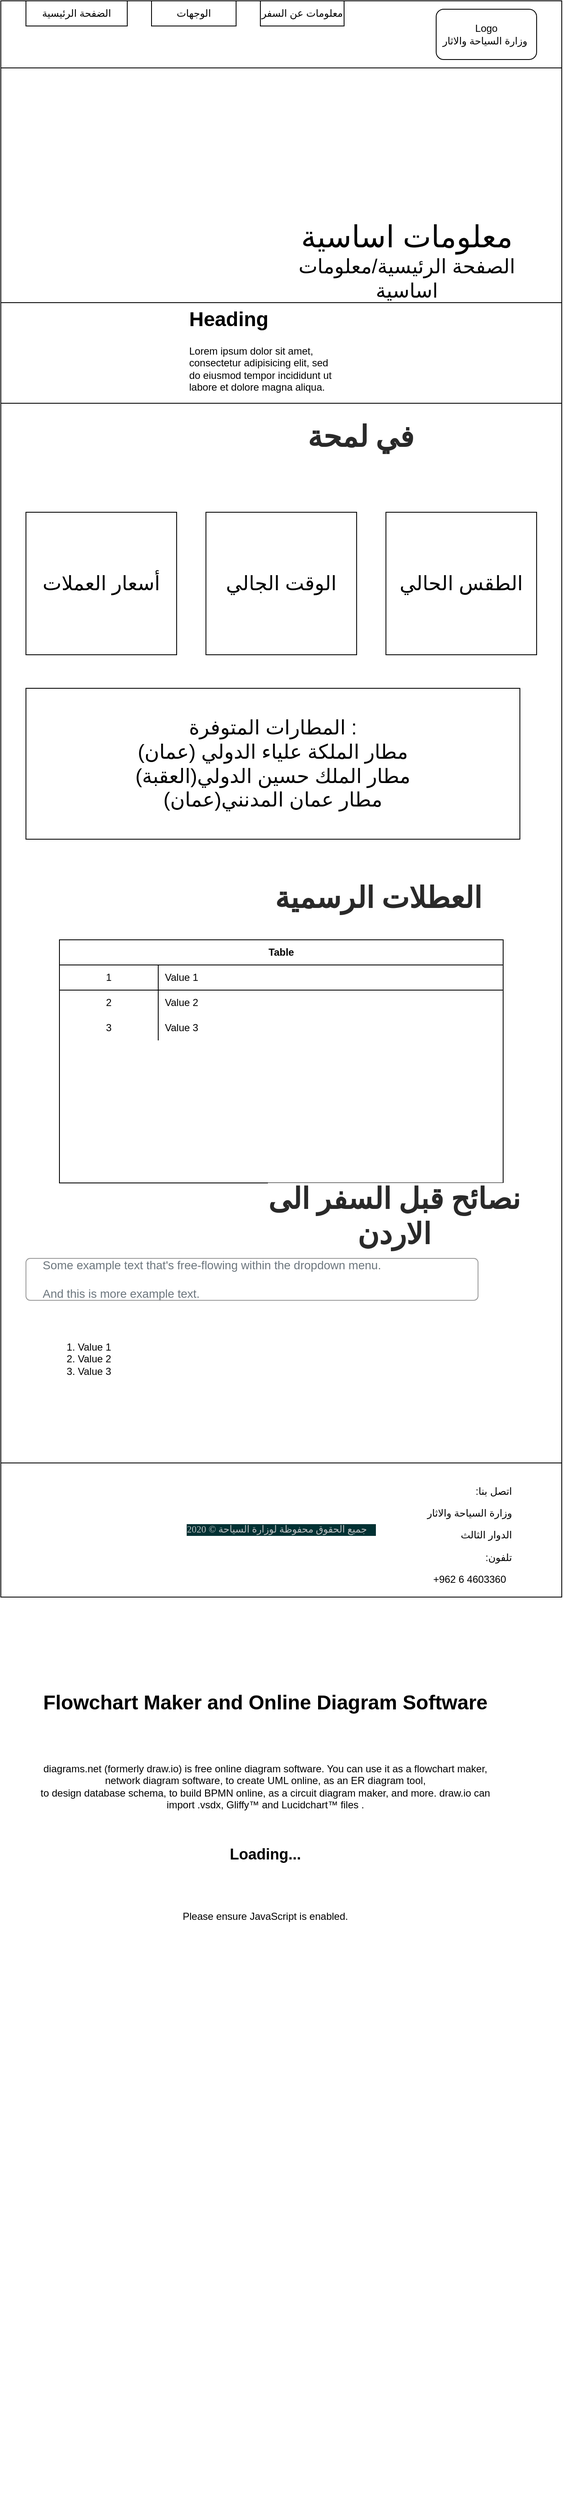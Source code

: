 <mxfile version="13.6.2" type="device"><diagram id="JNlzu4Xr3FaPNPKi71Lb" name="Page-1"><mxGraphModel dx="1038" dy="1668" grid="1" gridSize="10" guides="1" tooltips="1" connect="1" arrows="1" fold="1" page="1" pageScale="1" pageWidth="827" pageHeight="1169" math="0" shadow="0"><root><mxCell id="0"/><mxCell id="1" parent="0"/><mxCell id="hE1jJDtbksWJS3IIkHhi-1" value="" style="rounded=0;whiteSpace=wrap;html=1;" parent="1" vertex="1"><mxGeometry x="80" y="-150" width="670" height="1270" as="geometry"/></mxCell><mxCell id="hE1jJDtbksWJS3IIkHhi-2" value="" style="rounded=0;whiteSpace=wrap;html=1;fontStyle=1" parent="1" vertex="1"><mxGeometry x="80" y="-150" width="670" height="1900" as="geometry"/></mxCell><mxCell id="hE1jJDtbksWJS3IIkHhi-3" value="" style="rounded=0;whiteSpace=wrap;html=1;" parent="1" vertex="1"><mxGeometry x="80" y="-150" width="670" height="80" as="geometry"/></mxCell><mxCell id="hE1jJDtbksWJS3IIkHhi-4" value="الضفحة الرئيسية" style="rounded=0;whiteSpace=wrap;html=1;" parent="1" vertex="1"><mxGeometry x="110" y="-150" width="121" height="30" as="geometry"/></mxCell><mxCell id="hE1jJDtbksWJS3IIkHhi-5" value="معلومات عن السفر" style="rounded=0;whiteSpace=wrap;html=1;" parent="1" vertex="1"><mxGeometry x="390" y="-150" width="100" height="30" as="geometry"/></mxCell><mxCell id="hE1jJDtbksWJS3IIkHhi-6" value="الوجهات" style="rounded=0;whiteSpace=wrap;html=1;" parent="1" vertex="1"><mxGeometry x="260" y="-150" width="101" height="30" as="geometry"/></mxCell><mxCell id="hE1jJDtbksWJS3IIkHhi-7" value="Logo&lt;br&gt;وزارة السياحة والاثار&amp;nbsp;" style="rounded=1;whiteSpace=wrap;html=1;" parent="1" vertex="1"><mxGeometry x="600" y="-140" width="120" height="60" as="geometry"/></mxCell><mxCell id="hE1jJDtbksWJS3IIkHhi-9" value="" style="rounded=0;whiteSpace=wrap;html=1;" parent="1" vertex="1"><mxGeometry x="80" y="-70" width="670" height="280" as="geometry"/></mxCell><mxCell id="hE1jJDtbksWJS3IIkHhi-10" value="&lt;font&gt;&lt;span style=&quot;font-size: 36px&quot;&gt;معلومات اساسية&lt;/span&gt;&lt;br&gt;&lt;font style=&quot;font-size: 24px&quot;&gt;الصفحة الرئيسية/&lt;/font&gt;&lt;/font&gt;&lt;font style=&quot;font-size: 24px&quot;&gt;معلومات &lt;/font&gt;&lt;font&gt;&lt;font style=&quot;font-size: 24px&quot;&gt;اساسية&lt;/font&gt;&lt;br&gt;&lt;/font&gt;" style="text;html=1;strokeColor=none;fillColor=none;align=center;verticalAlign=middle;whiteSpace=wrap;rounded=0;" parent="1" vertex="1"><mxGeometry x="420" y="120" width="290" height="80" as="geometry"/></mxCell><mxCell id="hE1jJDtbksWJS3IIkHhi-11" value="" style="rounded=0;whiteSpace=wrap;html=1;" parent="1" vertex="1"><mxGeometry x="80" y="210" width="670" height="120" as="geometry"/></mxCell><mxCell id="hE1jJDtbksWJS3IIkHhi-12" value="&lt;h1&gt;Heading&lt;/h1&gt;&lt;p&gt;Lorem ipsum dolor sit amet, consectetur adipisicing elit, sed do eiusmod tempor incididunt ut labore et dolore magna aliqua.&lt;/p&gt;" style="text;html=1;strokeColor=none;fillColor=none;spacing=5;spacingTop=-20;whiteSpace=wrap;overflow=hidden;rounded=0;" parent="1" vertex="1"><mxGeometry x="300" y="210" width="190" height="120" as="geometry"/></mxCell><mxCell id="hE1jJDtbksWJS3IIkHhi-13" value="&lt;span style=&quot;font-family: &amp;#34;cairo bold&amp;#34; ; font-size: 35px ; font-weight: 700 ; background-color: rgb(255 , 255 , 255)&quot;&gt;&lt;font color=&quot;#292929&quot;&gt;في لمحة&lt;/font&gt;&lt;/span&gt;" style="text;html=1;strokeColor=none;fillColor=none;align=center;verticalAlign=middle;whiteSpace=wrap;rounded=0;" parent="1" vertex="1"><mxGeometry x="340" y="360" width="340" height="20" as="geometry"/></mxCell><mxCell id="hE1jJDtbksWJS3IIkHhi-14" value="&lt;font style=&quot;font-size: 24px&quot;&gt;الطقس الحالي&lt;/font&gt;" style="rounded=0;whiteSpace=wrap;html=1;" parent="1" vertex="1"><mxGeometry x="540" y="460" width="180" height="170" as="geometry"/></mxCell><mxCell id="hE1jJDtbksWJS3IIkHhi-16" value="&lt;font style=&quot;font-size: 24px&quot;&gt;الوقت الجالي&lt;/font&gt;" style="rounded=0;whiteSpace=wrap;html=1;" parent="1" vertex="1"><mxGeometry x="325" y="460" width="180" height="170" as="geometry"/></mxCell><mxCell id="hE1jJDtbksWJS3IIkHhi-17" value="&lt;font style=&quot;font-size: 24px&quot;&gt;أسعار العملات&lt;/font&gt;" style="rounded=0;whiteSpace=wrap;html=1;" parent="1" vertex="1"><mxGeometry x="110" y="460" width="180" height="170" as="geometry"/></mxCell><mxCell id="hE1jJDtbksWJS3IIkHhi-18" value="&lt;font style=&quot;font-size: 24px&quot;&gt;المطارات المتوفرة :&lt;br&gt;مطار الملكة علياء الدولي (عمان)&lt;br&gt;مطار الملك حسين الدولي(العقبة)&lt;br&gt;مطار عمان المدنني(عمان)&lt;/font&gt;" style="rounded=0;whiteSpace=wrap;html=1;" parent="1" vertex="1"><mxGeometry x="110" y="670" width="590" height="180" as="geometry"/></mxCell><mxCell id="hE1jJDtbksWJS3IIkHhi-20" value="&lt;font color=&quot;#292929&quot; face=&quot;cairo bold&quot;&gt;&lt;span style=&quot;font-size: 35px ; background-color: rgb(255 , 255 , 255)&quot;&gt;&lt;b&gt;العطلات الرسمية&lt;/b&gt;&lt;/span&gt;&lt;/font&gt;" style="text;html=1;strokeColor=none;fillColor=none;align=center;verticalAlign=middle;whiteSpace=wrap;rounded=0;" parent="1" vertex="1"><mxGeometry x="361" y="910" width="340" height="20" as="geometry"/></mxCell><mxCell id="hE1jJDtbksWJS3IIkHhi-21" value="Table" style="shape=table;html=1;whiteSpace=wrap;startSize=30;container=1;collapsible=0;childLayout=tableLayout;fixedRows=1;rowLines=0;fontStyle=1;align=center;" parent="1" vertex="1"><mxGeometry x="150" y="970" width="530" height="290" as="geometry"/></mxCell><mxCell id="hE1jJDtbksWJS3IIkHhi-22" value="" style="shape=partialRectangle;html=1;whiteSpace=wrap;collapsible=0;dropTarget=0;pointerEvents=0;fillColor=none;top=0;left=0;bottom=1;right=0;points=[[0,0.5],[1,0.5]];portConstraint=eastwest;" parent="hE1jJDtbksWJS3IIkHhi-21" vertex="1"><mxGeometry y="30" width="530" height="30" as="geometry"/></mxCell><mxCell id="hE1jJDtbksWJS3IIkHhi-23" value="1" style="shape=partialRectangle;html=1;whiteSpace=wrap;connectable=0;fillColor=none;top=0;left=0;bottom=0;right=0;overflow=hidden;" parent="hE1jJDtbksWJS3IIkHhi-22" vertex="1"><mxGeometry width="118" height="30" as="geometry"/></mxCell><mxCell id="hE1jJDtbksWJS3IIkHhi-24" value="Value 1" style="shape=partialRectangle;html=1;whiteSpace=wrap;connectable=0;fillColor=none;top=0;left=0;bottom=0;right=0;align=left;spacingLeft=6;overflow=hidden;" parent="hE1jJDtbksWJS3IIkHhi-22" vertex="1"><mxGeometry x="118" width="412" height="30" as="geometry"/></mxCell><mxCell id="hE1jJDtbksWJS3IIkHhi-25" value="" style="shape=partialRectangle;html=1;whiteSpace=wrap;collapsible=0;dropTarget=0;pointerEvents=0;fillColor=none;top=0;left=0;bottom=0;right=0;points=[[0,0.5],[1,0.5]];portConstraint=eastwest;" parent="hE1jJDtbksWJS3IIkHhi-21" vertex="1"><mxGeometry y="60" width="530" height="30" as="geometry"/></mxCell><mxCell id="hE1jJDtbksWJS3IIkHhi-26" value="2" style="shape=partialRectangle;html=1;whiteSpace=wrap;connectable=0;fillColor=none;top=0;left=0;bottom=0;right=0;overflow=hidden;" parent="hE1jJDtbksWJS3IIkHhi-25" vertex="1"><mxGeometry width="118" height="30" as="geometry"/></mxCell><mxCell id="hE1jJDtbksWJS3IIkHhi-27" value="Value 2" style="shape=partialRectangle;html=1;whiteSpace=wrap;connectable=0;fillColor=none;top=0;left=0;bottom=0;right=0;align=left;spacingLeft=6;overflow=hidden;" parent="hE1jJDtbksWJS3IIkHhi-25" vertex="1"><mxGeometry x="118" width="412" height="30" as="geometry"/></mxCell><mxCell id="hE1jJDtbksWJS3IIkHhi-28" value="" style="shape=partialRectangle;html=1;whiteSpace=wrap;collapsible=0;dropTarget=0;pointerEvents=0;fillColor=none;top=0;left=0;bottom=0;right=0;points=[[0,0.5],[1,0.5]];portConstraint=eastwest;" parent="hE1jJDtbksWJS3IIkHhi-21" vertex="1"><mxGeometry y="90" width="530" height="30" as="geometry"/></mxCell><mxCell id="hE1jJDtbksWJS3IIkHhi-29" value="3" style="shape=partialRectangle;html=1;whiteSpace=wrap;connectable=0;fillColor=none;top=0;left=0;bottom=0;right=0;overflow=hidden;" parent="hE1jJDtbksWJS3IIkHhi-28" vertex="1"><mxGeometry width="118" height="30" as="geometry"/></mxCell><mxCell id="hE1jJDtbksWJS3IIkHhi-30" value="Value 3" style="shape=partialRectangle;html=1;whiteSpace=wrap;connectable=0;fillColor=none;top=0;left=0;bottom=0;right=0;align=left;spacingLeft=6;overflow=hidden;" parent="hE1jJDtbksWJS3IIkHhi-28" vertex="1"><mxGeometry x="118" width="412" height="30" as="geometry"/></mxCell><mxCell id="hE1jJDtbksWJS3IIkHhi-31" value="&lt;span style=&quot;font-family: &amp;#34;cairo bold&amp;#34; ; font-size: 35px ; font-weight: 700 ; background-color: rgb(255 , 255 , 255)&quot;&gt;&lt;font color=&quot;#292929&quot;&gt;نصائح قبل السفر الى الاردن&lt;/font&gt;&lt;/span&gt;" style="text;html=1;strokeColor=none;fillColor=none;align=center;verticalAlign=middle;whiteSpace=wrap;rounded=0;" parent="1" vertex="1"><mxGeometry x="380" y="1290" width="340" height="20" as="geometry"/></mxCell><mxCell id="hE1jJDtbksWJS3IIkHhi-32" value="Some example text that's free-flowing within the dropdown menu.&lt;br style=&quot;font-size: 14px&quot;&gt;&lt;br style=&quot;font-size: 14px&quot;&gt;And this is more example text." style="html=1;shadow=0;dashed=0;shape=mxgraph.bootstrap.rrect;rSize=5;strokeColor=#999999;strokeWidth=1;fillColor=#FFFFFF;fontColor=#6C767D;whiteSpace=wrap;align=left;verticalAlign=middle;spacingLeft=10;fontSize=14;spacing=10;" parent="1" vertex="1"><mxGeometry x="110" y="1350" width="540" height="50" as="geometry"/></mxCell><mxCell id="hE1jJDtbksWJS3IIkHhi-34" value="&lt;ol&gt;&lt;li&gt;Value 1&lt;/li&gt;&lt;li&gt;Value 2&lt;/li&gt;&lt;li&gt;Value 3&lt;/li&gt;&lt;/ol&gt;" style="text;strokeColor=none;fillColor=none;html=1;whiteSpace=wrap;verticalAlign=middle;overflow=hidden;rotation=0;" parent="1" vertex="1"><mxGeometry x="130" y="1420" width="490" height="100" as="geometry"/></mxCell><mxCell id="hE1jJDtbksWJS3IIkHhi-36" value="&lt;div class=&quot;sct-copyright&quot; style=&quot;box-sizing: border-box ; color: rgb(189 , 190 , 192) ; float: right ; padding-left: 0px ; padding-right: 0.9em ; font-family: &amp;#34;newfont&amp;#34; ; font-size: 11.52px ; text-align: left ; background-color: rgb(1 , 49 , 51)&quot;&gt;جميع الحقوق محفوظة لوزارة السياحة ©&amp;nbsp;2020&lt;/div&gt;&lt;div&gt;&lt;br&gt;&lt;/div&gt;" style="rounded=0;whiteSpace=wrap;html=1;" parent="1" vertex="1"><mxGeometry x="80" y="1594" width="670" height="160" as="geometry"/></mxCell><mxCell id="hE1jJDtbksWJS3IIkHhi-37" value="&lt;p class=&quot;MsoNormal&quot; align=&quot;right&quot; style=&quot;text-align: right&quot;&gt;&lt;span lang=&quot;AR-SA&quot; dir=&quot;RTL&quot; style=&quot;font-family: &amp;#34;arial&amp;#34; , sans-serif&quot;&gt;&lt;span style=&quot;background-color: rgb(255 , 255 , 255)&quot;&gt;اتصل بنا:&lt;/span&gt;&lt;span style=&quot;background-color: yellow&quot;&gt;&lt;/span&gt;&lt;/span&gt;&lt;/p&gt;&lt;p class=&quot;MsoNormal&quot; align=&quot;right&quot; style=&quot;text-align: right&quot;&gt;&lt;span lang=&quot;AR-SA&quot; dir=&quot;RTL&quot; style=&quot;font-family: &amp;#34;arial&amp;#34; , sans-serif&quot;&gt;&lt;span style=&quot;background-color: rgb(255 , 255 , 255)&quot;&gt;وزارة السياحة والاثار&lt;/span&gt;&lt;/span&gt;&lt;/p&gt;&lt;p class=&quot;MsoNormal&quot; align=&quot;right&quot; style=&quot;text-align: right&quot;&gt;&lt;span lang=&quot;AR-SA&quot; dir=&quot;RTL&quot; style=&quot;font-family: &amp;#34;arial&amp;#34; , sans-serif&quot;&gt;&lt;span style=&quot;background-color: rgb(255 , 255 , 255)&quot;&gt;الدوار الثالث&amp;nbsp;&lt;/span&gt;&lt;/span&gt;&lt;/p&gt;&lt;p class=&quot;MsoNormal&quot; align=&quot;right&quot; style=&quot;text-align: right&quot;&gt;&lt;span lang=&quot;AR-SA&quot; dir=&quot;RTL&quot; style=&quot;font-family: &amp;#34;arial&amp;#34; , sans-serif&quot;&gt;&lt;span style=&quot;background-color: rgb(255 , 255 , 255)&quot;&gt;تلفون:&lt;/span&gt;&lt;/span&gt;&lt;/p&gt;&lt;span style=&quot;line-height: 107% ; font-family: &amp;#34;arial&amp;#34; , sans-serif&quot;&gt;&lt;font style=&quot;font-size: 12px&quot;&gt;+962 6 4603360&lt;/font&gt;&lt;/span&gt;" style="text;html=1;strokeColor=none;fillColor=none;align=center;verticalAlign=middle;whiteSpace=wrap;rounded=0;" parent="1" vertex="1"><mxGeometry x="560" y="1609" width="160" height="130" as="geometry"/></mxCell><mxCell id="OHy2hrkIZlIpVGqFlEEJ-1" value="&lt;!--[if IE]&gt;&lt;meta http-equiv=&quot;X-UA-Compatible&quot; content=&quot;IE=5&quot; &gt;&lt;![endif]--&gt;&#10;&lt;!DOCTYPE html&gt;&#10;&lt;html&gt;&#10;&lt;head&gt;&#10;    &lt;title&gt;Flowchart Maker &amp;amp; Online Diagram Software&lt;/title&gt;&#10;    &lt;meta charset=&quot;utf-8&quot;/&gt;&#10;    &lt;meta http-equiv=&quot;Content-Type&quot; content=&quot;text/html; charset=UTF-8&quot;&gt;&#10;    &lt;!-- Native File System API V2 token for *.draw.io expires 14 Sep 2020 --&gt;&#10;    &lt;meta http-equiv=&quot;origin-trial&quot; content=&quot;AjgaLuh8yrlyGy6ral+WSzM7W13vqpZtL8+jrAmt90ok8cbP+sguPv0rNRnsOCiNJHEoyro6qcMav8NaR/dkwg8AAABleyJvcmlnaW4iOiJodHRwczovL2RyYXcuaW86NDQzIiwiZmVhdHVyZSI6Ik5hdGl2ZUZpbGVTeXN0ZW0yIiwiZXhwaXJ5IjoxNjAwMDkyNzkxLCJpc1N1YmRvbWFpbiI6dHJ1ZX0=&quot;&gt;&#10;    &lt;!-- Native File System API V2 token for *.diagrams.net expires 14 Sep 2020 --&gt;&#10;    &lt;meta http-equiv=&quot;origin-trial&quot; content=&quot;Al+1VXUPny629kRmXY/uWBBSXzZM4IUbLeErqn2bN/qNK/luCdHD0Lh7I4TQ/jbPxBkBMeI04U/aHBAYhurakAMAAABqeyJvcmlnaW4iOiJodHRwczovL2RpYWdyYW1zLm5ldDo0NDMiLCJmZWF0dXJlIjoiTmF0aXZlRmlsZVN5c3RlbTIiLCJleHBpcnkiOjE2MDAwOTI4MTksImlzU3ViZG9tYWluIjp0cnVlfQ==&quot;&gt;&#10;    &lt;meta name=&quot;Description&quot; content=&quot;diagrams.net is free online diagram software for making flowcharts, process diagrams, org charts, UML, ER and network diagrams&quot;&gt;&#10;    &lt;meta name=&quot;Keywords&quot; content=&quot;diagram, online, flow chart, flowchart maker, uml, erd&quot;&gt;&#10;    &lt;meta itemprop=&quot;name&quot; content=&quot;diagrams.net - free flowchart maker and diagrams online&quot;&gt;&#10;&#9;&lt;meta itemprop=&quot;description&quot; content=&quot;diagrams.net is a free online diagramming application  and flowchart maker . You can use it to create UML, entity relationship,&#10;&#9;&#9;org charts, BPMN and BPM, database schema and networks. Also possible are telecommunication network, workflow, flowcharts, maps overlays and GIS, electronic &#10;&#9;&#9;circuit and social network diagrams.&quot;&gt;&#10;&#9;&lt;meta itemprop=&quot;image&quot; content=&quot;https://lh4.googleusercontent.com/-cLKEldMbT_E/Tx8qXDuw6eI/AAAAAAAAAAs/Ke0pnlk8Gpg/w500-h344-k/BPMN%2Bdiagram%2Brc2f.png&quot;&gt;&#10;    &lt;meta name=&quot;viewport&quot; content=&quot;width=device-width, initial-scale=1.0, maximum-scale=1.0, user-scalable=no&quot;&gt;&#10;&#9;&lt;meta name=&quot;msapplication-config&quot; content=&quot;images/browserconfig.xml&quot;&gt;&#10;    &lt;meta name=&quot;mobile-web-app-capable&quot; content=&quot;yes&quot;&gt;&#10;&#9;&lt;meta name=&quot;theme-color&quot; content=&quot;#d89000&quot;&gt;&#10;&#9;&lt;script type=&quot;text/javascript&quot;&gt;&#10;&#9;&#9;/**&#10;&#9;&#9; * URL Parameters and protocol description are here:&#10;&#9;&#9; *&#10;&#9;&#9; * https://desk.draw.io/support/solutions/articles/16000042546-what-url-parameters-are-supported&#10;&#9;&#9; *&#10;&#9;&#9; * Parameters for developers:&#10;&#9;&#9; *&#10;&#9;&#9; * - dev=1: For developers only&#10;&#9;&#9; * - test=1: For developers only&#10;&#9;&#9; * - export=URL for export: For developers only&#10;&#9;&#9; * - ignoremime=1: For developers only (see DriveClient.js). Use Cmd-S to override mime.&#10;&#9;&#9; * - createindex=1: For developers only (see etc/build/README)&#10;&#9;&#9; * - filesupport=0: For developers only (see Editor.js in core)&#10;&#9;&#9; * - savesidebar=1: For developers only (see Sidebar.js)&#10;&#9;&#9; * - pages=1: For developers only (see Pages.js)&#10;&#9;&#9; * - lic=email: For developers only (see LicenseServlet.java)&#10;&#9;&#9; * --&#10;&#9;&#9; * - networkshapes=1: For testing network shapes (temporary)&#10;&#9;&#9; */&#10;&#9;&#9;var urlParams = (function()&#10;&#9;&#9;{&#10;&#9;&#9;&#9;var result = new Object();&#10;&#9;&#9;&#9;var params = window.location.search.slice(1).split('&amp;');&#10;&#9;&#9;&#9;&#10;&#9;&#9;&#9;for (var i = 0; i &lt; params.length; i++)&#10;&#9;&#9;&#9;{&#10;&#9;&#9;&#9;&#9;idx = params[i].indexOf('=');&#10;&#9;&#9;&#9;&#9;&#10;&#9;&#9;&#9;&#9;if (idx &gt; 0)&#10;&#9;&#9;&#9;&#9;{&#10;&#9;&#9;&#9;&#9;&#9;result[params[i].substring(0, idx)] = params[i].substring(idx + 1);&#10;&#9;&#9;&#9;&#9;}&#10;&#9;&#9;&#9;}&#10;&#9;&#9;&#9;&#10;&#9;&#9;&#9;return result;&#10;&#9;&#9;})();&#10;&#9;&#9;&#10;&#9;&#9;// Forces CDN caches by passing URL parameters via URL hash&#10;&#9;&#9;if (window.location.hash != null &amp;&amp; window.location.hash.substring(0, 2) == '#P')&#10;&#9;&#9;{&#10;&#9;&#9;&#9;try&#10;&#9;&#9;&#9;{&#10;&#9;&#9;&#9;&#9;urlParams = JSON.parse(decodeURIComponent(window.location.hash.substring(2)));&#10;&#9;&#9;&#9;&#9;&#10;&#9;&#9;&#9;&#9;if (urlParams.hash != null)&#10;&#9;&#9;&#9;&#9;{&#10;&#9;&#9;&#9;&#9;&#9;window.location.hash = urlParams.hash;&#10;&#9;&#9;&#9;&#9;}&#10;&#9;&#9;&#9;}&#10;&#9;&#9;&#9;catch (e)&#10;&#9;&#9;&#9;{&#10;&#9;&#9;&#9;&#9;// ignore&#10;&#9;&#9;&#9;}&#10;&#9;&#9;}&#10;&#9;&#9;&#10;&#9;&#9;// Global variable for desktop&#10;&#9;&#9;var mxIsElectron = window &amp;&amp; window.process &amp;&amp; window.process.type;&#10;&#10;&#9;&#9;// Redirects page if required&#10;&#9;&#9;if (urlParams['dev'] != '1')&#10;&#9;&#9;{&#10;&#9;&#9;&#9;(function()&#10;&#9;&#9;&#9;{&#10;&#9;&#9;&#9;&#9;var proto = window.location.protocol;&#10;&#9;&#9;&#9;&#9;&#10;&#9;&#9;&#9;&#9;if (!mxIsElectron)&#10;&#9;&#9;&#9;&#9;{&#10;&#9;&#9;&#9;&#9;&#9;var host = window.location.host;&#10;&#9;&#9;&#10;&#9;&#9;&#9;&#9;&#9;// Redirects apex, drive and rt to www&#10;&#9;&#9;&#9;&#9;&#9;if (host === 'draw.io' || host === 'rt.draw.io' || host === 'drive.draw.io')&#10;&#9;&#9;&#9;&#9;&#9;{&#10;&#9;&#9;&#9;&#9;&#9;&#9;host = 'www.draw.io';&#10;&#9;&#9;&#9;&#9;&#9;}&#10;&#9;&#9;&#9;&#9;&#9;&#10;&#9;&#9;&#9;&#9;&#9;var href = proto + '//' + host + window.location.href.substring(&#10;&#9;&#9;&#9;&#9;&#9;&#9;&#9;window.location.protocol.length +&#10;&#9;&#9;&#9;&#9;&#9;&#9;&#9;window.location.host.length + 2);&#10;&#9;&#9;&#10;&#9;&#9;&#9;&#9;&#9;// Redirects if href changes&#10;&#9;&#9;&#9;&#9;&#9;if (href != window.location.href)&#10;&#9;&#9;&#9;&#9;&#9;{&#10;&#9;&#9;&#9;&#9;&#9;&#9;window.location.href = href;&#10;&#9;&#9;&#9;&#9;&#9;}&#10;&#9;&#9;&#9;&#9;}&#10;&#9;&#9;&#9;})();&#10;&#9;&#9;}&#10;&#9;&#9;&#10;&#9;&#9;/**&#10;&#9;&#9; * Adds meta tag to the page.&#10;&#9;&#9; */&#10;&#9;&#9;function mxmeta(name, content, httpEquiv)&#10;&#9;&#9;{&#10;&#9;&#9;&#9;try&#10;&#9;&#9;&#9;{&#10;&#9;&#9;&#9;&#9;var s = document.createElement('meta');&#10;&#9;&#9;&#9;&#9;&#10;&#9;&#9;&#9;&#9;if (name != null) &#10;&#9;&#9;&#9;&#9;{&#10;&#9;&#9;&#9;&#9;&#9;s.setAttribute('name', name);&#10;&#9;&#9;&#9;&#9;}&#10;&#10;&#9;&#9;&#9;&#9;s.setAttribute('content', content);&#10;&#9;&#9;&#9;&#9;&#10;&#9;&#9;&#9;&#9;if (httpEquiv != null) &#10;&#9;&#9;&#9;&#9;{&#10;&#9;&#9;&#9;&#9;&#9;s.setAttribute('http-equiv', httpEquiv);&#10;&#9;&#9;&#9;&#9;}&#10;&#10;&#9;&#9;&#9;  &#9;var t = document.getElementsByTagName('meta')[0];&#10;&#9;&#9;&#9;  &#9;t.parentNode.insertBefore(s, t);&#10;&#9;&#9;&#9;}&#10;&#9;&#9;&#9;catch (e)&#10;&#9;&#9;&#9;{&#10;&#9;&#9;&#9;&#9;// ignore&#10;&#9;&#9;&#9;}&#10;&#9;&#9;};&#10;&#9;&#9;&#10;&#9;&#9;/**&#10;&#9;&#9; * Synchronously adds scripts to the page.&#10;&#9;&#9; */&#10;&#9;&#9;function mxscript(src, onLoad, id, dataAppKey, noWrite)&#10;&#9;&#9;{&#10;&#9;&#9;&#9;if (onLoad != null || noWrite)&#10;&#9;&#9;&#9;{&#10;&#9;&#9;&#9;&#9;var s = document.createElement('script');&#10;&#9;&#9;&#9;&#9;s.setAttribute('type', 'text/javascript');&#10;&#9;&#9;&#9;&#9;s.setAttribute('src', src);&#10;&#9;&#9;&#9;&#9;var r = false;&#10;&#9;&#9;&#9;&#9;&#10;&#9;&#9;&#9;&#9;if (id != null)&#10;&#9;&#9;&#9;&#9;{&#10;&#9;&#9;&#9;&#9;&#9;s.setAttribute('id', id);&#10;&#9;&#9;&#9;&#9;}&#10;&#9;&#9;&#9;&#9;&#10;&#9;&#9;&#9;&#9;if (dataAppKey != null)&#10;&#9;&#9;&#9;&#9;{&#10;&#9;&#9;&#9;&#9;&#9;s.setAttribute('data-app-key', dataAppKey);&#10;&#9;&#9;&#9;&#9;}&#10;&#9;&#9;&#9;&#9;&#10;&#9;&#9;&#9;&#9;if (onLoad != null)&#10;&#9;&#9;&#9;&#9;{&#10;&#9;&#9;&#9;&#9;&#9;s.onload = s.onreadystatechange = function()&#10;&#9;&#9;&#9;&#9;&#9;{&#10;&#9;&#9;&#9;&#9;&#9;&#9;if (!r &amp;&amp; (!this.readyState || this.readyState == 'complete'))&#10;&#9;&#9;&#9;&#9;&#9;&#9;{&#10;&#9;&#9;&#9;&#9;      &#9;&#9;r = true;&#10;&#9;&#9;&#9;&#9;      &#9;&#9;onLoad();&#10;&#9;&#9;&#9;&#9;&#9;&#9;}&#10;&#9;&#9;&#9;&#9;  &#9;};&#10;&#9;&#9;&#9;&#9;}&#10;&#9;&#9;&#9;  &#9;&#10;&#9;&#9;&#9;  &#9;var t = document.getElementsByTagName('script')[0];&#10;&#9;&#9;&#9;  &#9;&#10;&#9;&#9;&#9;  &#9;if (t != null)&#10;&#9;&#9;&#9;  &#9;{&#10;&#9;&#9;&#9;  &#9;&#9;t.parentNode.insertBefore(s, t);&#10;&#9;&#9;&#9;  &#9;}&#10;&#9;&#9;&#9;}&#10;&#9;&#9;&#9;else&#10;&#9;&#9;&#9;{&#10;&#9;&#9;&#9;&#9;document.write('&lt;script src=&quot;' + src + '&quot;' + ((id != null) ? ' id=&quot;' + id +'&quot; ' : '') +&#10;&#9;&#9;&#9;&#9;&#9;((dataAppKey != null) ? ' data-app-key=&quot;' + dataAppKey +'&quot; ' : '') + '&gt;&lt;/scr' + 'ipt&gt;');&#10;&#9;&#9;&#9;}&#10;&#9;&#9;};&#10;&#10;&#9;&#9;/**&#10;&#9;&#9; * Asynchronously adds scripts to the page.&#10;&#9;&#9; */&#10;&#9;&#9;function mxinclude(src)&#10;&#9;&#9;{&#10;&#9;&#9;&#9;var g = document.createElement('script');&#10;&#9;&#9;&#9;g.type = 'text/javascript';&#10;&#9;&#9;&#9;g.async = true;&#10;&#9;&#9;&#9;g.src = src;&#10;&#9;&#9;&#9;&#10;&#9;&#9;    var s = document.getElementsByTagName('script')[0];&#10;&#9;&#9;    s.parentNode.insertBefore(g, s);&#10;&#9;&#9;};&#10;&#9;&#9;&#10;&#9;&#9;/**&#10;&#9;&#9; * Adds meta tags with application name (depends on offline URL parameter)&#10;&#9;&#9; */&#10;&#9;&#9;(function()&#10;&#9;&#9;{&#10;&#9;&#9;&#9;var name = 'diagrams.net';&#10;&#9;&#9;&#9;mxmeta('apple-mobile-web-app-title', name);&#10;&#9;&#9;&#9;mxmeta('application-name', name);&#10;&#10;&#9;&#9;&#9;if (mxIsElectron)&#10;&#9;&#9;&#9;{&#10;&#9;&#9;&#9;&#9;mxmeta(null, 'default-src \'self\' \'unsafe-inline\'; connect-src \'self\' https://*.draw.io https://fonts.googleapis.com https://fonts.gstatic.com; img-src * data:; media-src *; font-src *; style-src-elem \'self\' \'unsafe-inline\' https://fonts.googleapis.com', 'Content-Security-Policy');&#10;&#9;&#9;&#9;}&#10;&#9;&#9;})();&#10;&#9;&#9;&#10;&#9;&#9;// Checks for local storage&#10;&#9;&#9;var isLocalStorage = false;&#10;&#9;&#9;&#10;&#9;&#9;try&#10;&#9;&#9;{&#10;&#9;&#9;&#9;isLocalStorage = urlParams['local'] != '1' &amp;&amp; typeof(localStorage) != 'undefined';&#10;&#9;&#9;}&#10;&#9;&#9;catch (e)&#10;&#9;&#9;{&#10;&#9;&#9;&#9;// ignored&#10;&#9;&#9;}&#10;&#10;&#9;&#9;var t0 = new Date();&#10;&#10;&#9;&#9;// Changes paths for local development environment&#10;&#9;&#9;if (urlParams['dev'] == '1')&#10;&#9;&#9;{&#10;&#9;&#9;&#9;// Used to request grapheditor/mxgraph sources in dev mode&#10;&#9;&#9;&#9;var mxDevUrl = document.location.protocol + '//devhost.jgraph.com/mxgraph2';&#10;&#9;&#9;&#9;&#10;&#9;&#9;&#9;// Used to request draw.io sources in dev mode&#10;&#9;&#9;&#9;var drawDevUrl = document.location.protocol + '//devhost.jgraph.com/drawio/src/main/webapp/';&#10;&#9;&#9;&#9;&#10;&#9;&#9;&#9;if (document.location.protocol == 'file:')&#10;&#9;&#9;&#9;{&#10;&#9;&#9;&#9;&#9;mxDevUrl = '../../../../../mxgraph2';&#10;&#9;&#9;&#9;&#9;drawDevUrl = './';&#10;&#9;&#9;&#9;&#9;&#10;&#9;&#9;&#9;&#9;// Forces includes for dev environment in node.js&#10;&#9;&#9;&#9;&#9;mxForceIncludes = true;&#10;&#9;&#9;&#9;}&#10;&#10;&#9;&#9;&#9;var geBasePath = mxDevUrl + '/javascript/examples/grapheditor/www/js';&#10;&#9;&#9;&#9;var mxBasePath = mxDevUrl + '/javascript/src';&#10;&#9;&#9;&#9;&#10;&#9;&#9;&#9;mxscript(drawDevUrl + 'js/PreConfig.js');&#10;&#9;&#9;&#9;mxscript(drawDevUrl + 'js/diagramly/Init.js');&#10;&#9;&#9;&#9;mxscript(geBasePath + '/Init.js');&#10;&#9;&#9;&#9;mxscript(mxDevUrl + '/javascript/src/js/mxClient.js');&#10;&#9;&#9;&#9;&#10;&#9;&#9;&#9;// Adds all JS code that depends on mxClient. This indirection via Devel.js is&#10;&#9;&#9;&#9;// required in some browsers to make sure mxClient.js (and the files that it&#10;&#9;&#9;&#9;// loads asynchronously) are available when the code loaded in Devel.js runs.&#10;&#9;&#9;&#9;mxscript(drawDevUrl + 'js/diagramly/Devel.js');&#10;&#9;&#9;&#9;mxscript(drawDevUrl + 'js/PostConfig.js');&#10;&#9;&#9;}&#10;&#9;&#9;else&#10;&#9;&#9;{&#10;&#9;&#9;&#9;(function()&#10;&#9;&#9;&#9;{&#10;&#9;&#9;&#9;&#9;var hostName = window.location.hostname;&#10;&#9;&#9;&#9;&#9;&#10;&#9;&#9;&#9;&#9;// Supported domains are *.draw.io and the packaged version in Quip&#10;&#9;&#9;&#9;&#9;var supportedDomain = (hostName.substring(hostName.length - 8, hostName.length) === '.draw.io') ||&#10;&#9;&#9;&#9;&#9;&#9;(hostName.substring(hostName.length - 13, hostName.length) === '.diagrams.net');&#10;&#9;&#9;&#9;&#9;&#9;(hostName.substring(hostName.length - 17, hostName.length) === '.quipelements.com');&#10;&#9;&#9;&#9;&#9;&#10;&#9;&#9;&#9;&#9;if (!supportedDomain)&#10;&#9;&#9;&#9;&#9;{&#10;&#9;&#9;&#9;&#9;&#9;mxscript('js/PreConfig.js');&#10;&#9;&#9;&#9;&#9;}&#10;&#9;&#9;&#9;&#9;&#10;&#9;&#9;&#9;&#9;mxscript('js/app.min.js');&#10;&#9;&#9;&#9;&#9;&#10;&#9;&#9;&#9;&#9;if (!supportedDomain)&#10;&#9;&#9;&#9;&#9;{&#10;&#9;&#9;&#9;&#9;&#9;mxscript('js/PostConfig.js');&#10;&#9;&#9;&#9;&#9;}&#10;&#9;&#9;&#9;})();&#10;&#9;&#9;}&#10;&#10;&#9;&#9;// Electron&#10;&#9;&#9;if (mxIsElectron)&#10;&#9;&#9;{&#10;&#9;&#9;&#9;mxscript('js/PreConfig.js');&#10;&#9;&#9;&#9;mxscript('js/diagramly/DesktopLibrary.js');&#10;&#9;&#9;&#9;mxscript('js/diagramly/ElectronApp.js');&#10;&#9;&#9;&#9;mxscript('js/extensions.min.js');&#10;&#9;&#9;&#9;mxscript('js/stencils.min.js');&#10;&#9;&#9;&#9;mxscript('js/shapes.min.js');&#10;&#9;&#9;&#9;mxscript('js/PostConfig.js');&#10;&#9;&#9;}&#10;&#9;&#9;&#10;&#9;&#9;// Adds basic error handling&#10;&#9;&#9;window.onerror = function()&#10;&#9;&#9;{&#10;&#9;&#9;&#9;var status = document.getElementById('geStatus');&#10;&#9;&#9;&#9;&#10;&#9;&#9;&#9;if (status != null)&#10;&#9;&#9;&#9;{&#10;&#9;&#9;&#9;&#9;status.innerHTML = 'Page could not be loaded. Please try refreshing.';&#10;&#9;&#9;&#9;}&#10;&#9;&#9;};&#10;&#9;&lt;/script&gt;&#10;    &lt;link rel=&quot;chrome-webstore-item&quot; href=&quot;https://chrome.google.com/webstore/detail/plgmlhohecdddhbmmkncjdmlhcmaachm&quot;&gt;&#10;&#9;&lt;link rel=&quot;apple-touch-icon&quot; sizes=&quot;180x180&quot; href=&quot;images/apple-touch-icon.png&quot;&gt;&#10;&#9;&lt;link rel=&quot;icon&quot; type=&quot;image/png&quot; sizes=&quot;32x32&quot; href=&quot;images/favicon-32x32.png&quot;&gt;&#10;&#9;&lt;link rel=&quot;icon&quot; type=&quot;image/png&quot; sizes=&quot;16x16&quot; href=&quot;images/favicon-16x16.png&quot;&gt;&#10;&#9;&lt;link rel=&quot;mask-icon&quot; href=&quot;images/safari-pinned-tab.svg&quot; color=&quot;#d89000&quot;&gt;&#10;&#9;&lt;link rel=&quot;stylesheet&quot; type=&quot;text/css&quot; href=&quot;js/croppie/croppie.min.css&quot;&gt;&#10;    &lt;link rel=&quot;stylesheet&quot; type=&quot;text/css&quot; href=&quot;styles/grapheditor.css&quot;&gt;&#10;    &lt;link rel=&quot;preconnect&quot; href=&quot;https://storage.googleapis.com&quot;&gt;&#10;    &lt;link rel=&quot;canonical&quot; href=&quot;https://app.diagrams.net&quot;&gt;&#10;&#9;&lt;link rel=&quot;manifest&quot; href=&quot;images/manifest.json&quot;&gt;&#10;&#9;&lt;link rel=&quot;shortcut icon&quot; href=&quot;favicon.ico&quot;&gt;&#10;&#9;&lt;style type=&quot;text/css&quot;&gt;&#10;&#9;&#9;body { overflow:hidden; }&#10;&#9;&#9;div.picker { z-index: 10007; }&#10;&#9;&#9;.geSidebarContainer .geTitle input {&#10;&#9;&#9;&#9;font-size:8pt;&#10;&#9;&#9;&#9;color:#606060;&#10;&#9;&#9;}&#10;&#9;&#9;.geBlock {&#10;&#9;&#9;&#9;z-index:-3;&#10;&#9;&#9;&#9;margin:100px;&#10;&#9;&#9;&#9;margin-top:40px;&#10;&#9;&#9;&#9;margin-bottom:30px;&#10;&#9;&#9;&#9;padding:20px;&#10;&#9;&#9;}&#10;&#9;&#9;.geBlock h1, .geBlock h2 {&#10;&#9;&#9;&#9;margin-top:0px;&#10;&#9;&#9;&#9;padding-top:0px;&#10;&#9;&#9;}&#10;&#9;&#9;.geEditor ::-webkit-scrollbar {&#10;&#9;&#9;    width:14px;&#10;&#9;&#9;    height:14px;&#10;&#9;&#9;}&#10;&#9;&#9;.geEditor ::-webkit-scrollbar-track {&#10;&#9;&#9;&#9;background-clip:padding-box;&#10;&#9;&#9;&#9;border:solid transparent;&#10;&#9;&#9;&#9;border-width:1px;&#10;&#9;&#9;}&#10;&#9;&#9;.geEditor ::-webkit-scrollbar-corner {&#10;&#9;&#9;&#9;background-color:transparent;&#10;&#9;&#9;}&#10;&#9;&#9;.geEditor ::-webkit-scrollbar-thumb {&#10;&#9;&#9;&#9;background-color:rgba(0,0,0,.1);&#10;&#9;&#9;&#9;background-clip:padding-box;&#10;&#9;&#9;&#9;border:solid transparent;&#10;&#9;&#9;&#9;border-radius:10px;&#10;&#9;&#9;}&#10;&#9;&#9;.geEditor ::-webkit-scrollbar-thumb:hover{&#10;&#9;&#9;&#9;background-color:rgba(0,0,0,.4);&#10;&#9;&#9;}&#10;&#9;&#9;.geTemplate {&#10;&#9;&#9;&#9;border:1px solid transparent;&#10;&#9;&#9;&#9;display:inline-block;&#10;&#9;&#9;&#9;_display:inline;&#10;&#9;&#9;&#9;vertical-align:top;&#10;&#9;&#9;&#9;border-radius:3px;&#10;&#9;&#9;&#9;overflow:hidden;&#10;&#9;&#9;&#9;font-size:14pt;&#10;&#9;&#9;&#9;cursor:pointer;&#10;&#9;&#9;&#9;margin:5px;&#10;&#9;&#9;}&#10;&#9;&lt;/style&gt;&#10;&#9;&lt;!-- Workaround for binary XHR in IE 9/10, see App.loadUrl --&gt;&#10;&#9;&lt;!--[if (IE 9)|(IE 10)]&gt;&lt;!--&gt;&#10;&#9;&#9;&lt;script type=&quot;text/vbscript&quot;&gt;&#10;&#9;&#9;&#9;Function mxUtilsBinaryToArray(Binary)&#10;&#9;&#9;&#9;&#9;Dim i&#10;&#9;&#9;&#9;&#9;ReDim byteArray(LenB(Binary))&#10;&#9;&#9;&#9;&#9;For i = 1 To LenB(Binary)&#10;&#9;&#9;&#9;&#9;&#9;byteArray(i-1) = AscB(MidB(Binary, i, 1))&#10;&#9;&#9;&#9;&#9;Next&#10;&#9;&#9;&#9;&#9;mxUtilsBinaryToArray = byteArray&#10;&#9;&#9;&#9;End Function&#10;&#9;&#9;&lt;/script&gt;&#10;&#9;&lt;!--&lt;![endif]--&gt;&#10;&lt;/head&gt;&#10;&lt;body class=&quot;geEditor&quot;&gt;&#10;&lt;div id=&quot;geInfo&quot;&gt;&#10;&#9;&lt;div class=&quot;geBlock&quot; style=&quot;text-align:center;min-width:50%;&quot;&gt;&#10;&#9;&#9;&lt;h1&gt;Flowchart Maker and Online Diagram Software&lt;/h1&gt;&#10;&#9;&#9;&lt;p&gt;&#10;&#9;&#9;&#9;diagrams.net (formerly draw.io) is free online diagram software. You can use it as a flowchart maker, network diagram software, to create UML online, as an ER diagram tool, &#10;&#9;&#9;&#9;to design database schema, to build BPMN online, as a circuit diagram maker, and more. draw.io can import .vsdx, Gliffy&amp;trade; and Lucidchart&amp;trade; files .&#10;&#9;&#9;&lt;/p&gt;&#10;&#9;&#9;&lt;h2 id=&quot;geStatus&quot;&gt;Loading...&lt;/h2&gt;&#10;&#9;&#9;&lt;p&gt;&#10;&#9;&#9;&#9;Please ensure JavaScript is enabled.&#10;&#9;&#9;&lt;/p&gt;&#10;&#9;&lt;/div&gt;&#10;&lt;/div&gt;&#10;&lt;script type=&quot;text/javascript&quot;&gt;&#10;/**&#10; * Main&#10; */&#10;if (navigator.userAgent != null &amp;&amp; navigator.userAgent.toLowerCase().&#10;&#9;indexOf(' electron/') &gt;= 0 &amp;&amp; typeof process !== 'undefined' &amp;&amp; process.versions.electron &lt; 5)&#10;{&#10;&#9;// Redirects old Electron app to latest version&#10;&#9;var div = document.getElementById('geInfo');&#10;&#9;&#10;&#9;if (div != null)&#10;&#9;{&#10;&#9;&#9;div.innerHTML = '&lt;center&gt;&lt;h2&gt;You are using an out of date version of this app.&lt;br&gt;Please download the latest version ' +&#10;&#9;&#9;&#9;'&lt;a href=&quot;https://github.com/jgraph/drawio-desktop/releases/latest&quot; target=&quot;_blank&quot;&gt;here&lt;/a&gt;.&lt;/h2&gt;&lt;/center&gt;';&#10;&#9;}&#10;}&#10;else&#10;{&#10;&#9;App.main();&#10;}&#10;&lt;/script&gt;&#10;&lt;/body&gt;&#10;&lt;/html&gt;" style="text;whiteSpace=wrap;html=1;" parent="1" vertex="1"><mxGeometry x="120" y="1800" width="550" height="1030" as="geometry"/></mxCell></root></mxGraphModel></diagram></mxfile>